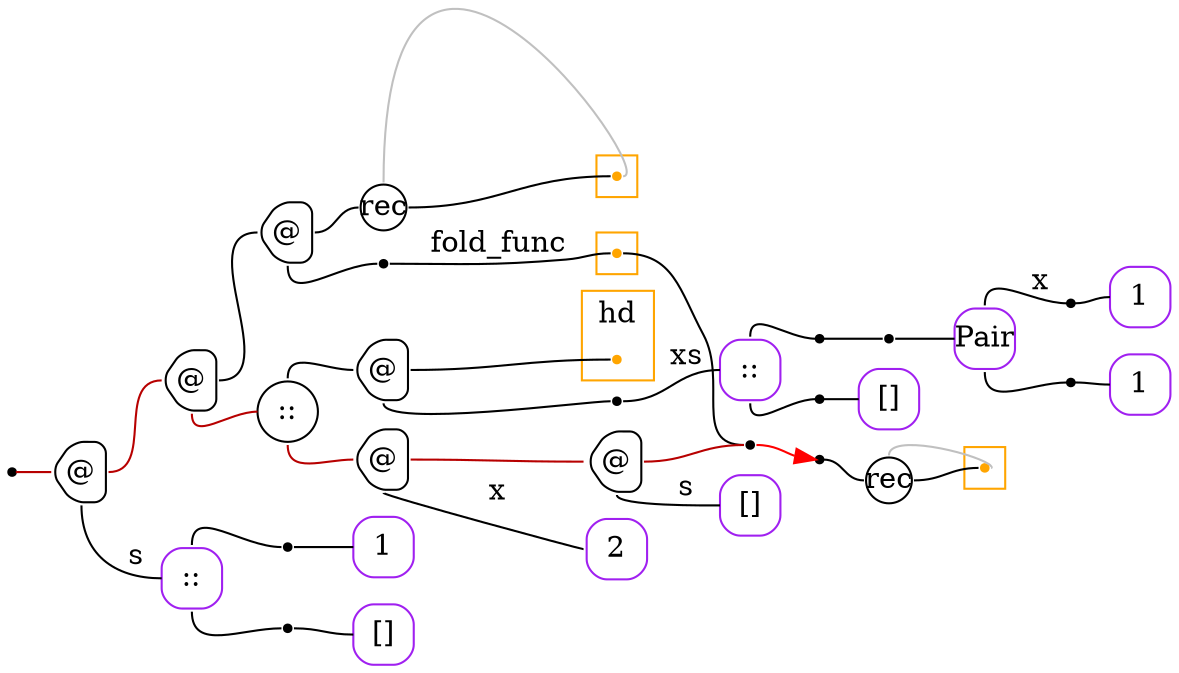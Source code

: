 digraph G {
  rankdir=LR;
  edge[arrowhead=none,arrowtail=none];
  node[fixedsize=true,shape=circle]
  size="9.201041666666667,5.219270833333334";
  labeldistance=0;
  nodesep=.175;
  ranksep=.175;

 nd1[shape=point];
   nd15[label="1",tooltip="nd15-ConstGraph",style=rounded,orientation=90,shape=square,width=.4,height=.4,color="purple"];
   nd21[label="2",tooltip="nd21-ConstGraph",style=rounded,orientation=90,shape=square,width=.4,height=.4,color="purple"];
   nd27[label="1",tooltip="nd27-ConstGraph",style=rounded,orientation=90,shape=square,width=.4,height=.4,color="purple"];
   nd32[label="[]",tooltip="nd32-ConstEmptyGraph",style=rounded,orientation=90,shape=square,width=.4,height=.4,color="purple"];
 subgraph cluster_nd174 {
   graph[style=fill,color="orange"];
   ndcluster_nd174[tooltip="nd174",orientation=90,shape=point,color="orange"];
 };
 nd379[label="rec",tooltip="nd379-RecurGraph",style=rounded,width=.3,height=.3,color="#000000"];
   subgraph cluster_nd383 {
     graph[style=fill,color="orange"];
     ndcluster_nd383[tooltip="nd383",orientation=90,shape=point,color="orange"];
   };
 nd673[label=" ",tooltip="nd673-ContractGraph",style=rounded,orientation=90,shape=point];
   nd592[label="1",tooltip="nd592-ConstGraph",style=rounded,orientation=90,shape=square,width=.4,height=.4,color="purple"];
   nd596[label="[]",tooltip="nd596-ConstEmptyGraph",style=rounded,orientation=90,shape=square,width=.4,height=.4,color="purple"];
   nd686[label="Pair",tooltip="nd686-ConstPairGraph",style=rounded,orientation=90,shape=square,width=.4,height=.4,color="purple"];
   nd692[label="::",tooltip="nd692-ConstListGraph",style=rounded,orientation=90,shape=square,width=.4,height=.4,color="purple"];
 nd696[label="rec",tooltip="nd696-RecurGraph",style=rounded,width=.3,height=.3,color="#000000"];
   subgraph cluster_nd700 {
     graph[style=fill,color="orange"];
     ndcluster_nd700[tooltip="nd700",orientation=90,shape=point,color="orange"];
   };
 nd506[label="@",tooltip="nd506-AppGraph",style=rounded,orientation=90,shape=house,width=.4,height=.4,color="#000000"];
 nd507[label="@",tooltip="nd507-AppGraph",style=rounded,orientation=90,shape=house,width=.4,height=.4,color="#000000"];
 nd508[label="@",tooltip="nd508-AppGraph",style=rounded,orientation=90,shape=house,width=.4,height=.4,color="#000000"];
 nd522[label=" ",tooltip="nd522-ContractGraph",style=rounded,orientation=90,shape=point];
   nd777[label="::",tooltip="nd777-ConstListGraph",style=rounded,orientation=90,shape=square,width=.4,height=.4,color="purple"];
 nd780[label=" ",tooltip="nd780-ContractGraph",style=rounded,orientation=90,shape=point];
 nd781[label=" ",tooltip="nd781-ContractGraph",style=rounded,orientation=90,shape=point];
 nd885[label=" ",tooltip="nd885-ContractGraph",style=rounded,orientation=90,shape=point];
 nd856[label="::",tooltip="nd856-BinOpGraph",style=rounded,width=.4,height=.4,color="#000000"];
 nd857[label="@",tooltip="nd857-AppGraph",style=rounded,orientation=90,shape=house,width=.4,height=.4,color="#000000"];
 subgraph cluster_nd860 {
   graph[style=fill,color="orange",label="hd"];
   ndcluster_nd860[tooltip="nd860",orientation=90,shape=point,color="orange"];
 };
 nd864[label="@",tooltip="nd864-AppGraph",style=rounded,orientation=90,shape=house,width=.4,height=.4,color="#000000"];
 nd865[label="@",tooltip="nd865-AppGraph",style=rounded,orientation=90,shape=house,width=.4,height=.4,color="#000000"];
 nd875[label=" ",tooltip="nd875-ContractGraph",style=rounded,orientation=90,shape=point];
 nd909[label=" ",tooltip="nd909-ContractGraph",style=rounded,orientation=90,shape=point];
 nd918[label=" ",tooltip="nd918-ContractGraph",style=rounded,orientation=90,shape=point];
 nd919[label=" ",tooltip="nd919-ContractGraph",style=rounded,orientation=90,shape=point];
 nd938[label=" ",tooltip="nd938-ContractGraph",style=rounded,orientation=90,shape=point];
 nd939[label=" ",tooltip="nd939-ContractGraph",style=rounded,orientation=90,shape=point];
   nd944[label="[]",tooltip="nd944-ConstEmptyGraph",style=rounded,orientation=90,shape=square,width=.4,height=.4,color="purple"];

  ndcluster_nd174->nd885[tailport=e,headport=w];
  nd673->nd379[tailport=e,headport=w,color=black,arrowhead=none,arrowtail=none];
  nd780->nd27[tailport=e,headport=w];
  nd781->nd32[tailport=e,headport=w];
  nd379->ndcluster_nd383[dir=back,headport=e,tailport=n,color=grey,arrowhead=none,arrowtail=none];
  nd379->ndcluster_nd383[tailport=e,headport=w];
  nd506->nd777[label="s",tailport=s,headport=w];
  nd508->nd696[tailport=e,headport=w,color=black,arrowhead=none,arrowtail=none];
  nd507->nd508[tailport=e,headport=w];
  nd508->nd522[tailport=s,headport=w];
  nd506->nd507[tailport=e,headport=w,color="#b70000",arrowhead=none,arrowtail=none];
  nd1->nd506[label="",tailport=e,headport=w,color="#b70000",arrowhead=none,arrowtail=none];
  nd522->ndcluster_nd174[label="fold_func",tailport=e,headport=w];
  nd686->nd919[tailport=s,headport=w];
  nd692->nd938[tailport=n,headport=w];
  nd692->nd939[tailport=s,headport=w];
  nd686->nd918[label="x",tailport=n,headport=w];
  nd885->nd673[tailport=e,headport=w,color=red,arrowhead=normal];
  nd918->nd15[tailport=e,headport=w];
  nd919->nd592[tailport=e,headport=w];
  nd909->nd686[tailport=e,headport=w];
  nd939->nd596[tailport=e,headport=w];
  nd696->ndcluster_nd700[dir=back,headport=e,tailport=n,color=grey,arrowhead=none,arrowtail=none];
  nd696->ndcluster_nd700[tailport=e,headport=w];
  nd777->nd780[tailport=n,headport=w];
  nd777->nd781[tailport=s,headport=w];
  nd865->nd944[label="s",tailport=s,headport=w];
  nd857->ndcluster_nd860[tailport=e,headport=w];
  nd865->nd885[tailport=e,headport=w,color="#b70000",arrowhead=none,arrowtail=none];
  nd864->nd865[tailport=e,headport=w,color="#b70000",arrowhead=none,arrowtail=none];
  nd856->nd857[tailport=n,headport=w];
  nd856->nd864[tailport=s,headport=w,color="#b70000",arrowhead=none,arrowtail=none];
  nd857->nd875[tailport=s,headport=w];
  nd507->nd856[label="",tailport=s,headport=w,color="#b70000",arrowhead=none,arrowtail=none];
  nd864->nd21[label="x",tailport=s,headport=w];
  nd875->nd692[label="xs",tailport=e,headport=w];
  nd938->nd909[tailport=e,headport=w];
}